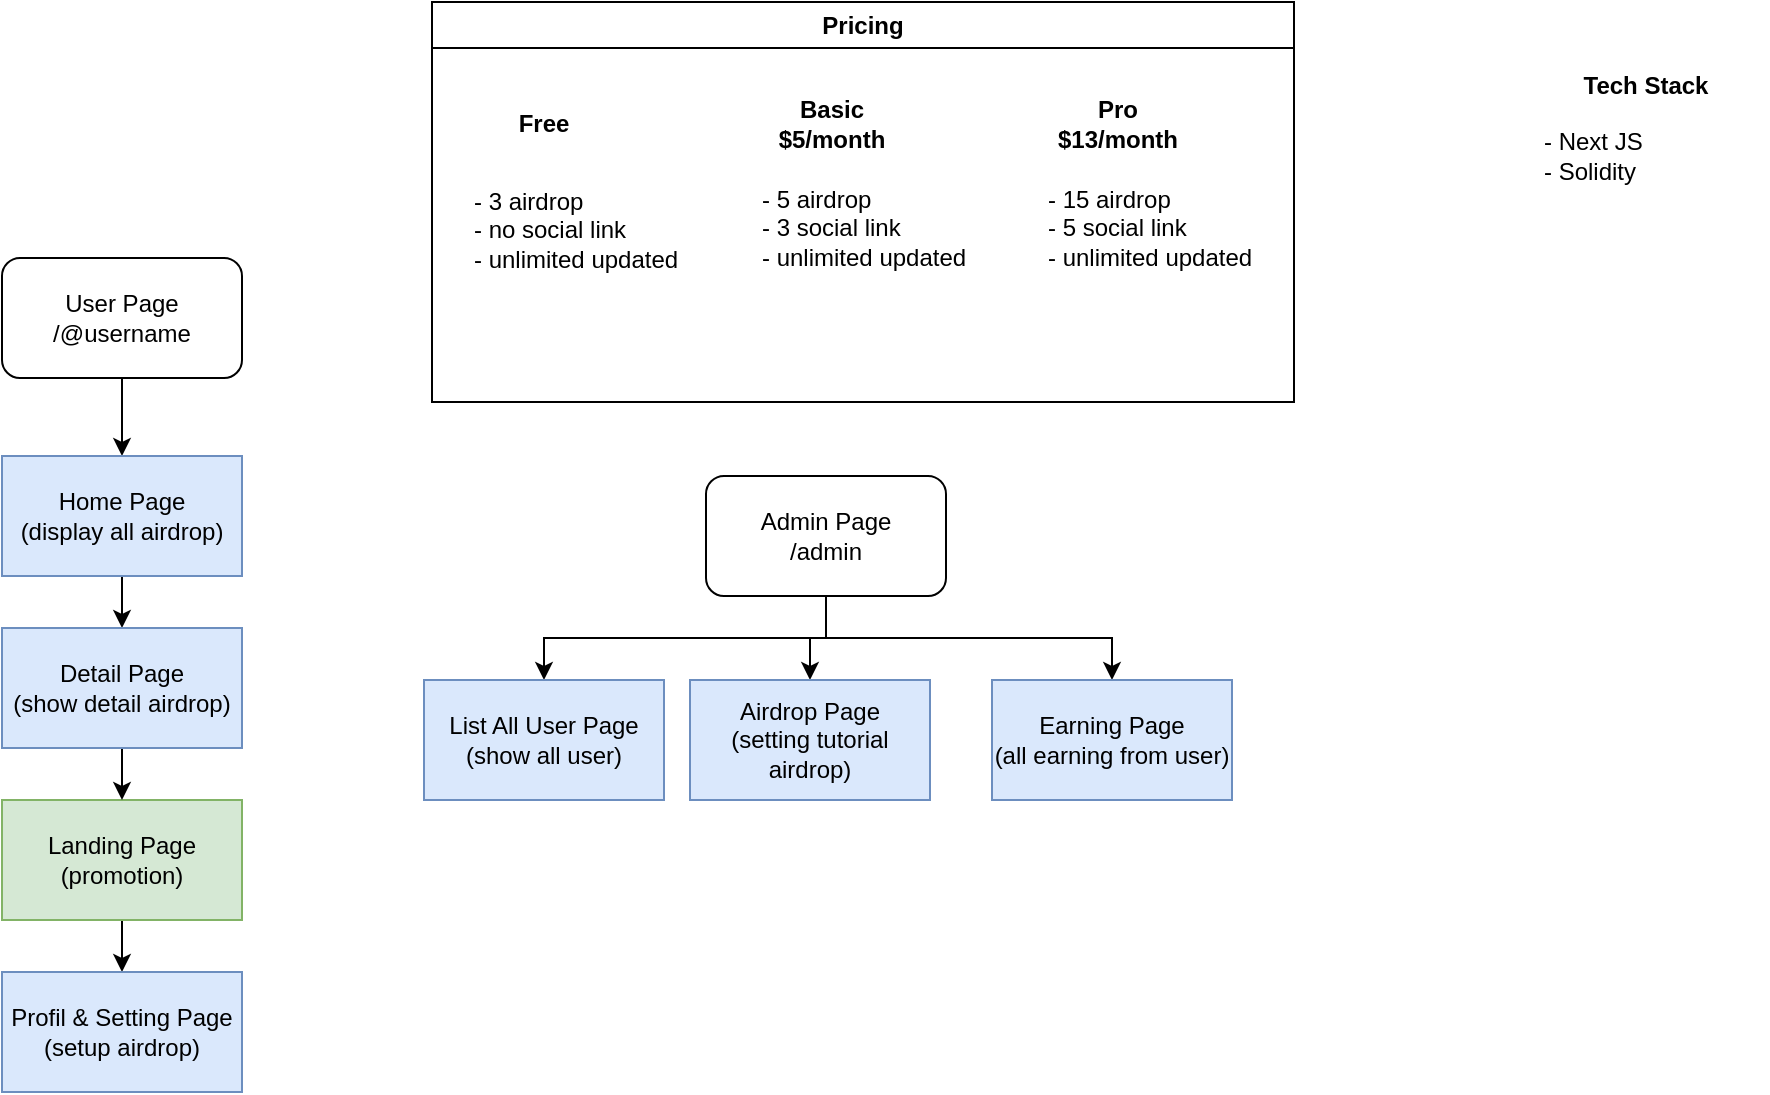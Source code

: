 <mxfile version="24.7.12">
  <diagram name="Halaman-1" id="sjtgdrLQ266kxgAsKVn4">
    <mxGraphModel dx="794" dy="412" grid="0" gridSize="10" guides="1" tooltips="1" connect="1" arrows="1" fold="1" page="1" pageScale="1" pageWidth="1169" pageHeight="827" background="none" math="0" shadow="0">
      <root>
        <mxCell id="0" />
        <mxCell id="1" parent="0" />
        <mxCell id="vPaqKqV8SyCnFwf1zdFQ-6" value="" style="edgeStyle=orthogonalEdgeStyle;rounded=0;orthogonalLoop=1;jettySize=auto;html=1;" edge="1" parent="1" source="vPaqKqV8SyCnFwf1zdFQ-1" target="vPaqKqV8SyCnFwf1zdFQ-4">
          <mxGeometry relative="1" as="geometry" />
        </mxCell>
        <mxCell id="vPaqKqV8SyCnFwf1zdFQ-1" value="User Page&lt;div&gt;/@username&lt;/div&gt;" style="rounded=1;whiteSpace=wrap;html=1;" vertex="1" parent="1">
          <mxGeometry x="161" y="165" width="120" height="60" as="geometry" />
        </mxCell>
        <mxCell id="vPaqKqV8SyCnFwf1zdFQ-32" style="edgeStyle=orthogonalEdgeStyle;rounded=0;orthogonalLoop=1;jettySize=auto;html=1;exitX=0.5;exitY=1;exitDx=0;exitDy=0;" edge="1" parent="1" source="vPaqKqV8SyCnFwf1zdFQ-2" target="vPaqKqV8SyCnFwf1zdFQ-30">
          <mxGeometry relative="1" as="geometry" />
        </mxCell>
        <mxCell id="vPaqKqV8SyCnFwf1zdFQ-33" style="edgeStyle=orthogonalEdgeStyle;rounded=0;orthogonalLoop=1;jettySize=auto;html=1;exitX=0.5;exitY=1;exitDx=0;exitDy=0;entryX=0.5;entryY=0;entryDx=0;entryDy=0;" edge="1" parent="1" source="vPaqKqV8SyCnFwf1zdFQ-2" target="vPaqKqV8SyCnFwf1zdFQ-24">
          <mxGeometry relative="1" as="geometry" />
        </mxCell>
        <mxCell id="vPaqKqV8SyCnFwf1zdFQ-34" style="edgeStyle=orthogonalEdgeStyle;rounded=0;orthogonalLoop=1;jettySize=auto;html=1;exitX=0.5;exitY=1;exitDx=0;exitDy=0;" edge="1" parent="1" source="vPaqKqV8SyCnFwf1zdFQ-2" target="vPaqKqV8SyCnFwf1zdFQ-22">
          <mxGeometry relative="1" as="geometry" />
        </mxCell>
        <mxCell id="vPaqKqV8SyCnFwf1zdFQ-2" value="Admin Page&lt;div&gt;/admin&lt;/div&gt;" style="rounded=1;whiteSpace=wrap;html=1;" vertex="1" parent="1">
          <mxGeometry x="513" y="274" width="120" height="60" as="geometry" />
        </mxCell>
        <mxCell id="vPaqKqV8SyCnFwf1zdFQ-27" value="" style="edgeStyle=orthogonalEdgeStyle;rounded=0;orthogonalLoop=1;jettySize=auto;html=1;" edge="1" parent="1" source="vPaqKqV8SyCnFwf1zdFQ-3" target="vPaqKqV8SyCnFwf1zdFQ-26">
          <mxGeometry relative="1" as="geometry" />
        </mxCell>
        <mxCell id="vPaqKqV8SyCnFwf1zdFQ-3" value="Landing Page&lt;div&gt;(promotion)&lt;/div&gt;" style="rounded=0;whiteSpace=wrap;html=1;fillColor=#d5e8d4;strokeColor=#82b366;" vertex="1" parent="1">
          <mxGeometry x="161" y="436" width="120" height="60" as="geometry" />
        </mxCell>
        <mxCell id="vPaqKqV8SyCnFwf1zdFQ-8" value="" style="edgeStyle=orthogonalEdgeStyle;rounded=0;orthogonalLoop=1;jettySize=auto;html=1;" edge="1" parent="1" source="vPaqKqV8SyCnFwf1zdFQ-4" target="vPaqKqV8SyCnFwf1zdFQ-7">
          <mxGeometry relative="1" as="geometry" />
        </mxCell>
        <mxCell id="vPaqKqV8SyCnFwf1zdFQ-4" value="Home Page&lt;br&gt;(display all airdrop)" style="rounded=0;whiteSpace=wrap;html=1;fillColor=#dae8fc;strokeColor=#6c8ebf;" vertex="1" parent="1">
          <mxGeometry x="161" y="264" width="120" height="60" as="geometry" />
        </mxCell>
        <mxCell id="vPaqKqV8SyCnFwf1zdFQ-10" value="" style="edgeStyle=orthogonalEdgeStyle;rounded=0;orthogonalLoop=1;jettySize=auto;html=1;" edge="1" parent="1" source="vPaqKqV8SyCnFwf1zdFQ-7" target="vPaqKqV8SyCnFwf1zdFQ-3">
          <mxGeometry relative="1" as="geometry" />
        </mxCell>
        <mxCell id="vPaqKqV8SyCnFwf1zdFQ-7" value="Detail Page&lt;div&gt;(show detail airdrop)&lt;/div&gt;" style="rounded=0;whiteSpace=wrap;html=1;fillColor=#dae8fc;strokeColor=#6c8ebf;" vertex="1" parent="1">
          <mxGeometry x="161" y="350" width="120" height="60" as="geometry" />
        </mxCell>
        <mxCell id="vPaqKqV8SyCnFwf1zdFQ-9" value="Pricing" style="swimlane;whiteSpace=wrap;html=1;" vertex="1" parent="1">
          <mxGeometry x="376" y="37" width="431" height="200" as="geometry" />
        </mxCell>
        <mxCell id="vPaqKqV8SyCnFwf1zdFQ-15" value="Free" style="text;html=1;align=center;verticalAlign=middle;whiteSpace=wrap;rounded=0;fontStyle=1" vertex="1" parent="vPaqKqV8SyCnFwf1zdFQ-9">
          <mxGeometry x="26" y="45" width="60" height="31" as="geometry" />
        </mxCell>
        <mxCell id="vPaqKqV8SyCnFwf1zdFQ-16" value="- 3 airdrop&lt;div&gt;- no social link&lt;br&gt;&lt;div&gt;- unlimited updated&lt;/div&gt;&lt;/div&gt;" style="text;html=1;align=left;verticalAlign=middle;whiteSpace=wrap;rounded=0;" vertex="1" parent="vPaqKqV8SyCnFwf1zdFQ-9">
          <mxGeometry x="19" y="84" width="109" height="59" as="geometry" />
        </mxCell>
        <mxCell id="vPaqKqV8SyCnFwf1zdFQ-18" value="Basic $5/month" style="text;html=1;align=center;verticalAlign=middle;whiteSpace=wrap;rounded=0;fontStyle=1" vertex="1" parent="vPaqKqV8SyCnFwf1zdFQ-9">
          <mxGeometry x="170" y="45" width="60" height="31" as="geometry" />
        </mxCell>
        <mxCell id="vPaqKqV8SyCnFwf1zdFQ-19" value="- 5 airdrop&lt;div&gt;- 3 social link&lt;br&gt;&lt;div&gt;- unlimited updated&lt;/div&gt;&lt;/div&gt;" style="text;html=1;align=left;verticalAlign=middle;whiteSpace=wrap;rounded=0;" vertex="1" parent="vPaqKqV8SyCnFwf1zdFQ-9">
          <mxGeometry x="163" y="83" width="109" height="59" as="geometry" />
        </mxCell>
        <mxCell id="vPaqKqV8SyCnFwf1zdFQ-20" value="Pro $13/month" style="text;html=1;align=center;verticalAlign=middle;whiteSpace=wrap;rounded=0;fontStyle=1" vertex="1" parent="vPaqKqV8SyCnFwf1zdFQ-9">
          <mxGeometry x="313" y="45" width="60" height="31" as="geometry" />
        </mxCell>
        <mxCell id="vPaqKqV8SyCnFwf1zdFQ-21" value="- 15 airdrop&lt;div&gt;- 5 social link&lt;br&gt;&lt;div&gt;- unlimited updated&lt;/div&gt;&lt;/div&gt;" style="text;html=1;align=left;verticalAlign=middle;whiteSpace=wrap;rounded=0;" vertex="1" parent="vPaqKqV8SyCnFwf1zdFQ-9">
          <mxGeometry x="306" y="83" width="109" height="59" as="geometry" />
        </mxCell>
        <mxCell id="vPaqKqV8SyCnFwf1zdFQ-22" value="List All User Page&lt;div&gt;(show all user)&lt;/div&gt;" style="rounded=0;whiteSpace=wrap;html=1;fillColor=#dae8fc;strokeColor=#6c8ebf;" vertex="1" parent="1">
          <mxGeometry x="372" y="376" width="120" height="60" as="geometry" />
        </mxCell>
        <mxCell id="vPaqKqV8SyCnFwf1zdFQ-24" value="Earning Page&lt;div&gt;(all earning from user)&lt;/div&gt;" style="rounded=0;whiteSpace=wrap;html=1;fillColor=#dae8fc;strokeColor=#6c8ebf;" vertex="1" parent="1">
          <mxGeometry x="656" y="376" width="120" height="60" as="geometry" />
        </mxCell>
        <mxCell id="vPaqKqV8SyCnFwf1zdFQ-26" value="Profil &amp;amp; Setting Page&lt;div&gt;(setup airdrop)&lt;/div&gt;" style="rounded=0;whiteSpace=wrap;html=1;fillColor=#dae8fc;strokeColor=#6c8ebf;" vertex="1" parent="1">
          <mxGeometry x="161" y="522" width="120" height="60" as="geometry" />
        </mxCell>
        <mxCell id="vPaqKqV8SyCnFwf1zdFQ-28" value="Tech Stack" style="text;html=1;align=center;verticalAlign=middle;whiteSpace=wrap;rounded=0;fontStyle=1" vertex="1" parent="1">
          <mxGeometry x="926" y="64" width="114" height="30" as="geometry" />
        </mxCell>
        <mxCell id="vPaqKqV8SyCnFwf1zdFQ-29" value="- Next JS&lt;div&gt;- Solidity&lt;/div&gt;" style="text;html=1;align=left;verticalAlign=middle;whiteSpace=wrap;rounded=0;" vertex="1" parent="1">
          <mxGeometry x="930" y="85" width="114" height="57" as="geometry" />
        </mxCell>
        <mxCell id="vPaqKqV8SyCnFwf1zdFQ-30" value="Airdrop Page&lt;div&gt;(setting tutorial airdrop)&lt;/div&gt;" style="rounded=0;whiteSpace=wrap;html=1;fillColor=#dae8fc;strokeColor=#6c8ebf;" vertex="1" parent="1">
          <mxGeometry x="505" y="376" width="120" height="60" as="geometry" />
        </mxCell>
      </root>
    </mxGraphModel>
  </diagram>
</mxfile>
